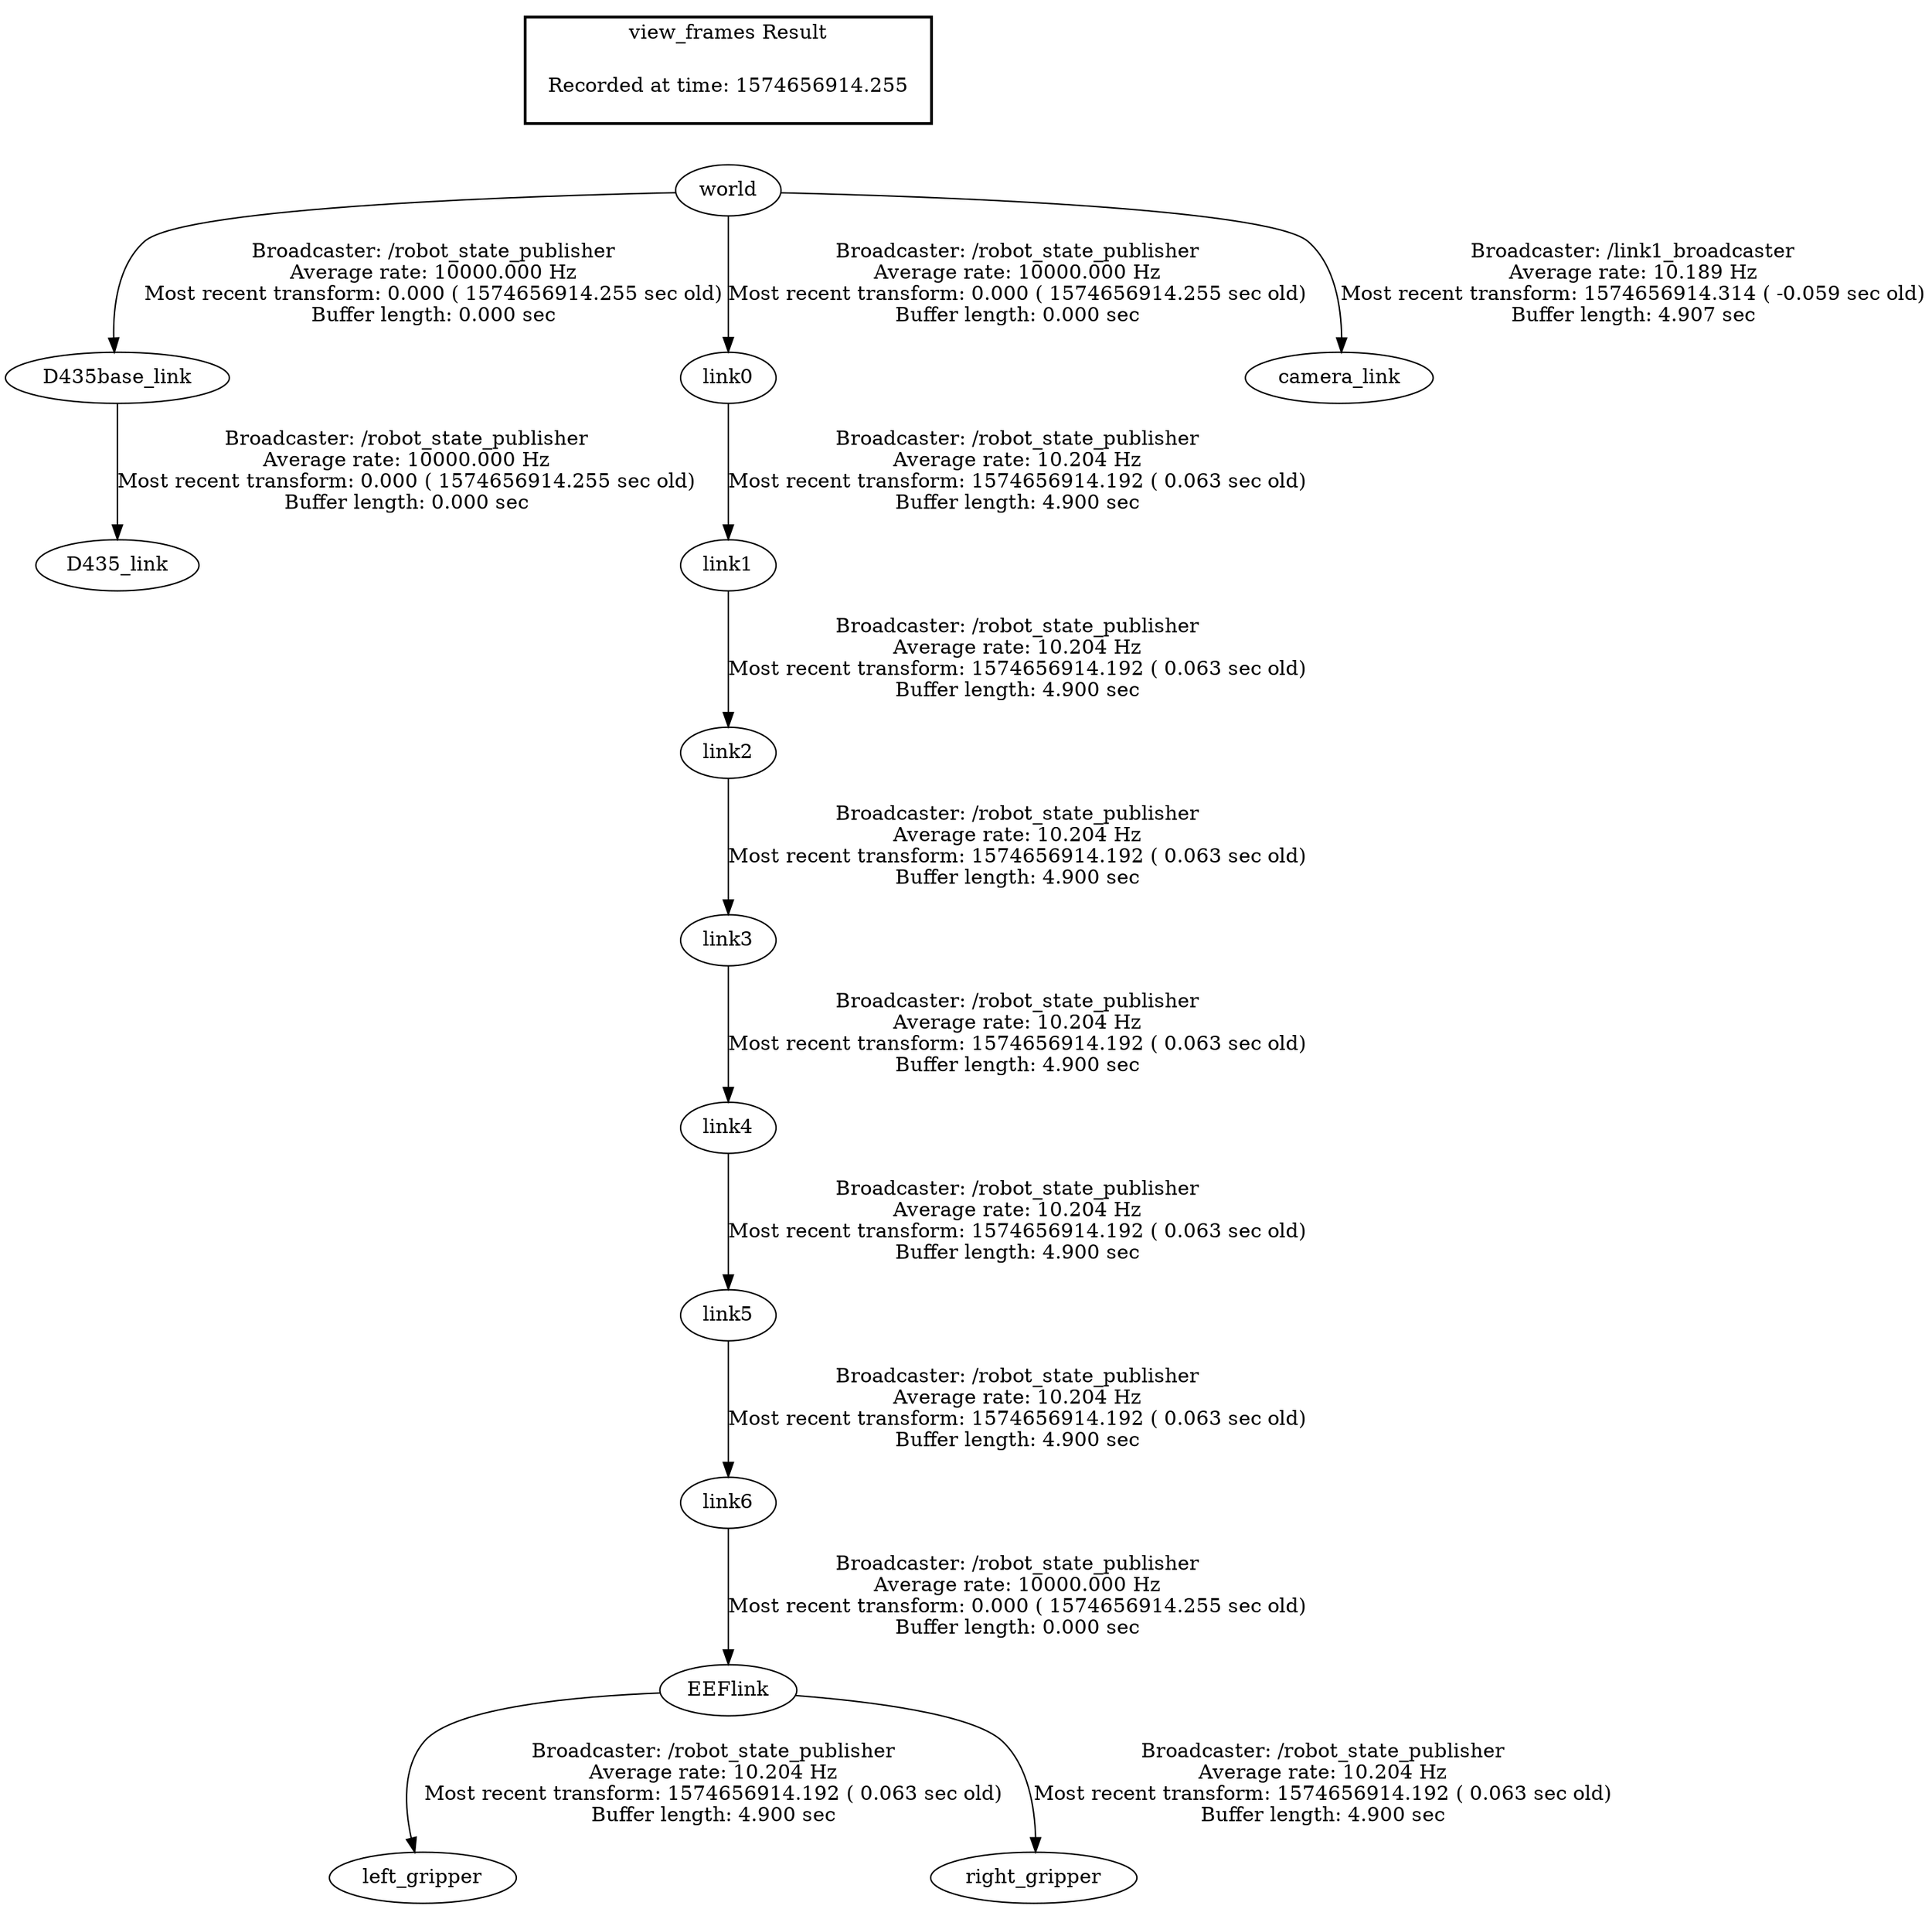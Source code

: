 digraph G {
"D435base_link" -> "D435_link"[label="Broadcaster: /robot_state_publisher\nAverage rate: 10000.000 Hz\nMost recent transform: 0.000 ( 1574656914.255 sec old)\nBuffer length: 0.000 sec\n"];
"world" -> "D435base_link"[label="Broadcaster: /robot_state_publisher\nAverage rate: 10000.000 Hz\nMost recent transform: 0.000 ( 1574656914.255 sec old)\nBuffer length: 0.000 sec\n"];
"link6" -> "EEFlink"[label="Broadcaster: /robot_state_publisher\nAverage rate: 10000.000 Hz\nMost recent transform: 0.000 ( 1574656914.255 sec old)\nBuffer length: 0.000 sec\n"];
"link5" -> "link6"[label="Broadcaster: /robot_state_publisher\nAverage rate: 10.204 Hz\nMost recent transform: 1574656914.192 ( 0.063 sec old)\nBuffer length: 4.900 sec\n"];
"world" -> "link0"[label="Broadcaster: /robot_state_publisher\nAverage rate: 10000.000 Hz\nMost recent transform: 0.000 ( 1574656914.255 sec old)\nBuffer length: 0.000 sec\n"];
"link0" -> "link1"[label="Broadcaster: /robot_state_publisher\nAverage rate: 10.204 Hz\nMost recent transform: 1574656914.192 ( 0.063 sec old)\nBuffer length: 4.900 sec\n"];
"link1" -> "link2"[label="Broadcaster: /robot_state_publisher\nAverage rate: 10.204 Hz\nMost recent transform: 1574656914.192 ( 0.063 sec old)\nBuffer length: 4.900 sec\n"];
"link2" -> "link3"[label="Broadcaster: /robot_state_publisher\nAverage rate: 10.204 Hz\nMost recent transform: 1574656914.192 ( 0.063 sec old)\nBuffer length: 4.900 sec\n"];
"link3" -> "link4"[label="Broadcaster: /robot_state_publisher\nAverage rate: 10.204 Hz\nMost recent transform: 1574656914.192 ( 0.063 sec old)\nBuffer length: 4.900 sec\n"];
"link4" -> "link5"[label="Broadcaster: /robot_state_publisher\nAverage rate: 10.204 Hz\nMost recent transform: 1574656914.192 ( 0.063 sec old)\nBuffer length: 4.900 sec\n"];
"EEFlink" -> "left_gripper"[label="Broadcaster: /robot_state_publisher\nAverage rate: 10.204 Hz\nMost recent transform: 1574656914.192 ( 0.063 sec old)\nBuffer length: 4.900 sec\n"];
"EEFlink" -> "right_gripper"[label="Broadcaster: /robot_state_publisher\nAverage rate: 10.204 Hz\nMost recent transform: 1574656914.192 ( 0.063 sec old)\nBuffer length: 4.900 sec\n"];
"world" -> "camera_link"[label="Broadcaster: /link1_broadcaster\nAverage rate: 10.189 Hz\nMost recent transform: 1574656914.314 ( -0.059 sec old)\nBuffer length: 4.907 sec\n"];
edge [style=invis];
 subgraph cluster_legend { style=bold; color=black; label ="view_frames Result";
"Recorded at time: 1574656914.255"[ shape=plaintext ] ;
 }->"world";
}